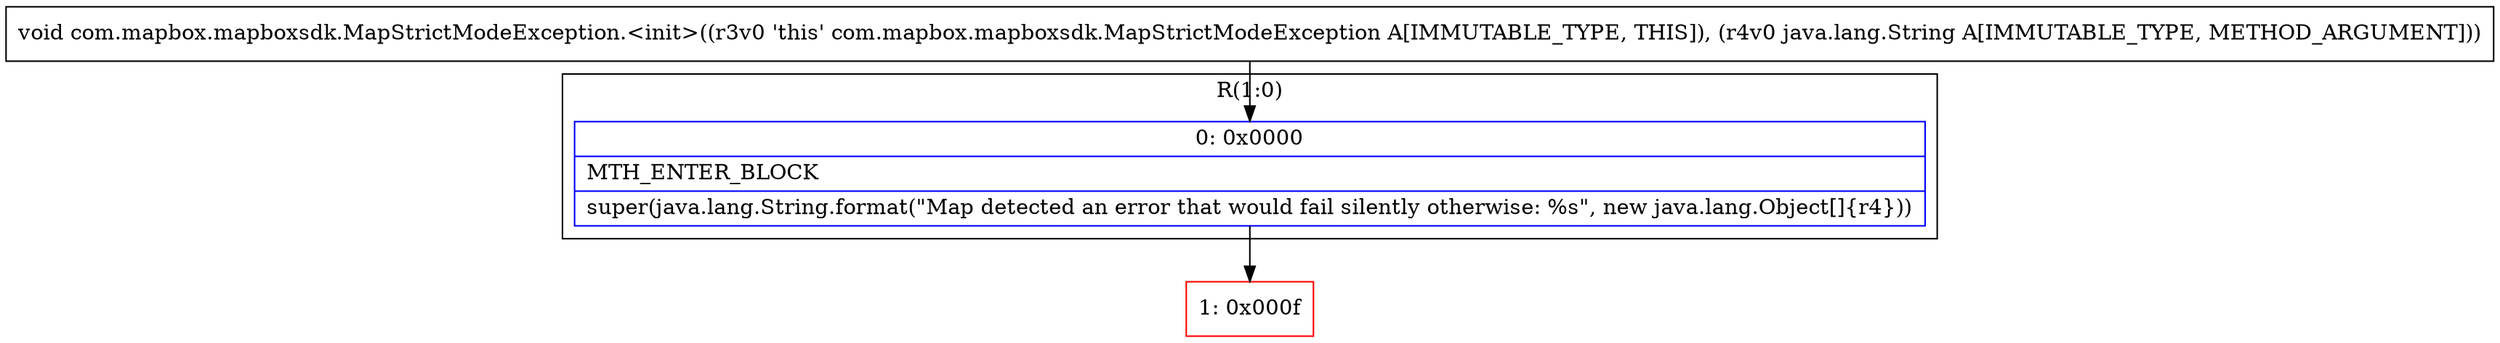 digraph "CFG forcom.mapbox.mapboxsdk.MapStrictModeException.\<init\>(Ljava\/lang\/String;)V" {
subgraph cluster_Region_1664107539 {
label = "R(1:0)";
node [shape=record,color=blue];
Node_0 [shape=record,label="{0\:\ 0x0000|MTH_ENTER_BLOCK\l|super(java.lang.String.format(\"Map detected an error that would fail silently otherwise: %s\", new java.lang.Object[]\{r4\}))\l}"];
}
Node_1 [shape=record,color=red,label="{1\:\ 0x000f}"];
MethodNode[shape=record,label="{void com.mapbox.mapboxsdk.MapStrictModeException.\<init\>((r3v0 'this' com.mapbox.mapboxsdk.MapStrictModeException A[IMMUTABLE_TYPE, THIS]), (r4v0 java.lang.String A[IMMUTABLE_TYPE, METHOD_ARGUMENT])) }"];
MethodNode -> Node_0;
Node_0 -> Node_1;
}

